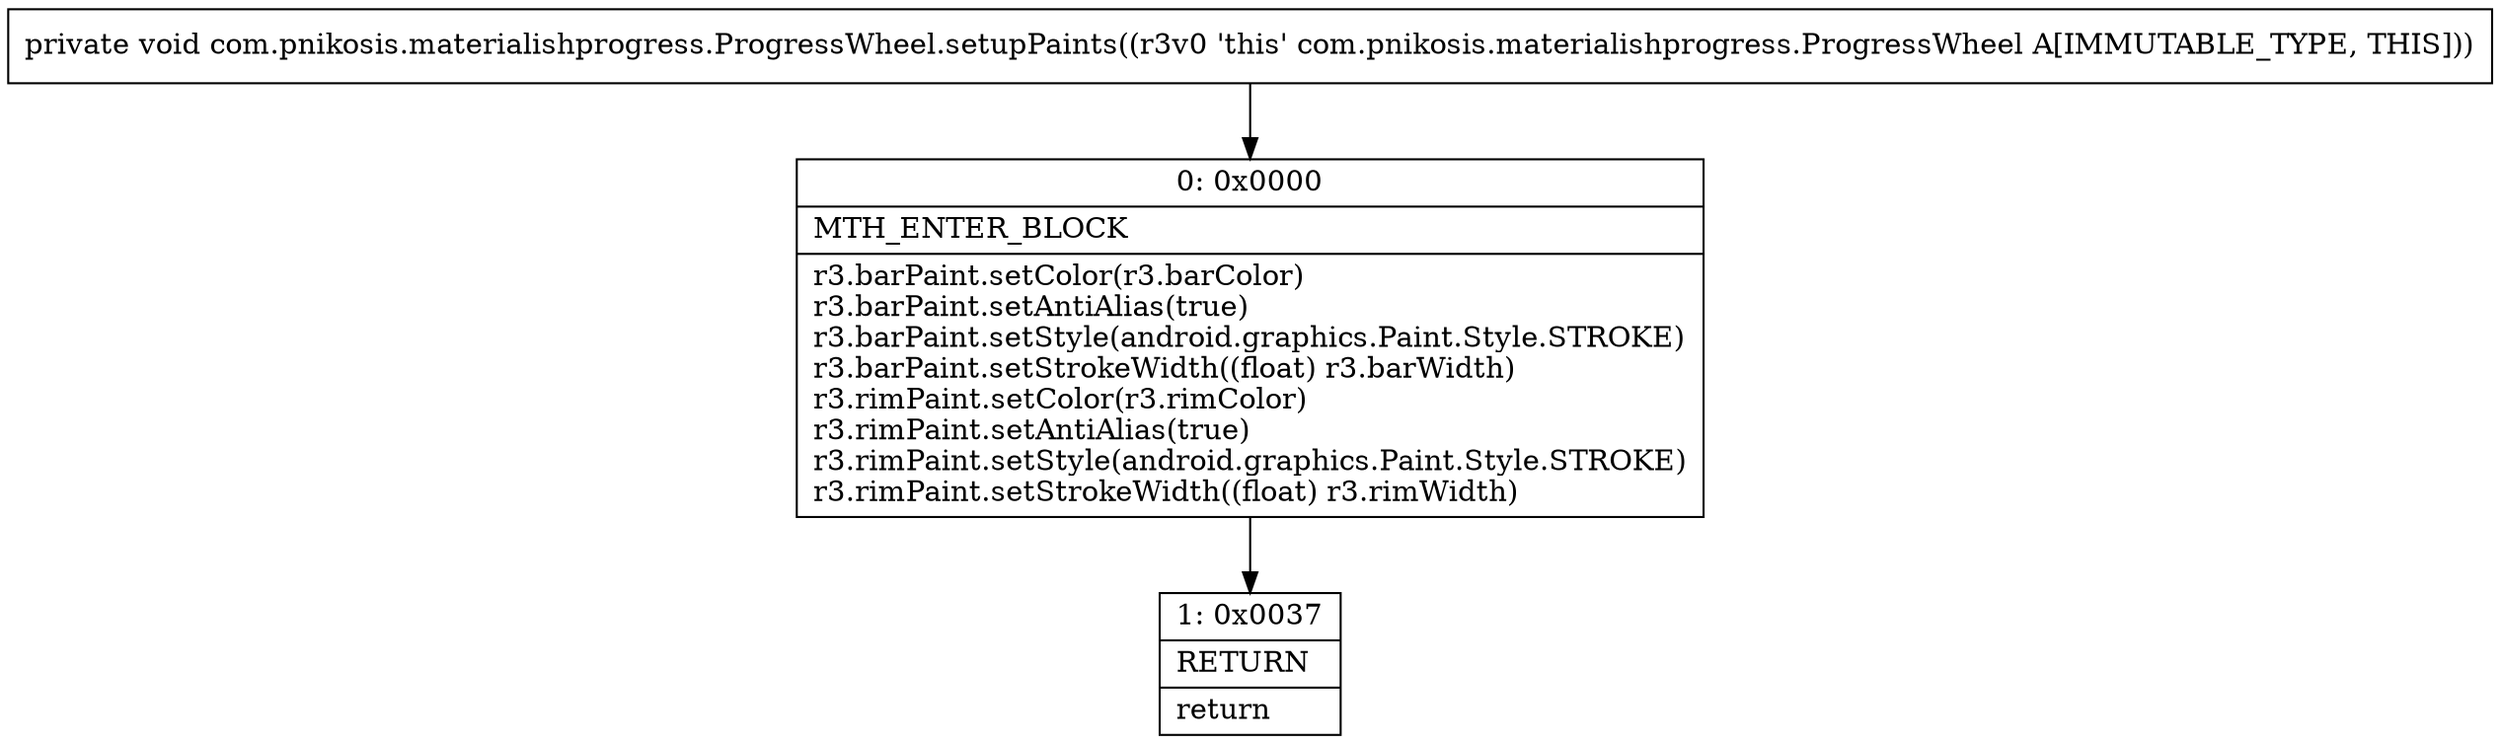 digraph "CFG forcom.pnikosis.materialishprogress.ProgressWheel.setupPaints()V" {
Node_0 [shape=record,label="{0\:\ 0x0000|MTH_ENTER_BLOCK\l|r3.barPaint.setColor(r3.barColor)\lr3.barPaint.setAntiAlias(true)\lr3.barPaint.setStyle(android.graphics.Paint.Style.STROKE)\lr3.barPaint.setStrokeWidth((float) r3.barWidth)\lr3.rimPaint.setColor(r3.rimColor)\lr3.rimPaint.setAntiAlias(true)\lr3.rimPaint.setStyle(android.graphics.Paint.Style.STROKE)\lr3.rimPaint.setStrokeWidth((float) r3.rimWidth)\l}"];
Node_1 [shape=record,label="{1\:\ 0x0037|RETURN\l|return\l}"];
MethodNode[shape=record,label="{private void com.pnikosis.materialishprogress.ProgressWheel.setupPaints((r3v0 'this' com.pnikosis.materialishprogress.ProgressWheel A[IMMUTABLE_TYPE, THIS])) }"];
MethodNode -> Node_0;
Node_0 -> Node_1;
}

